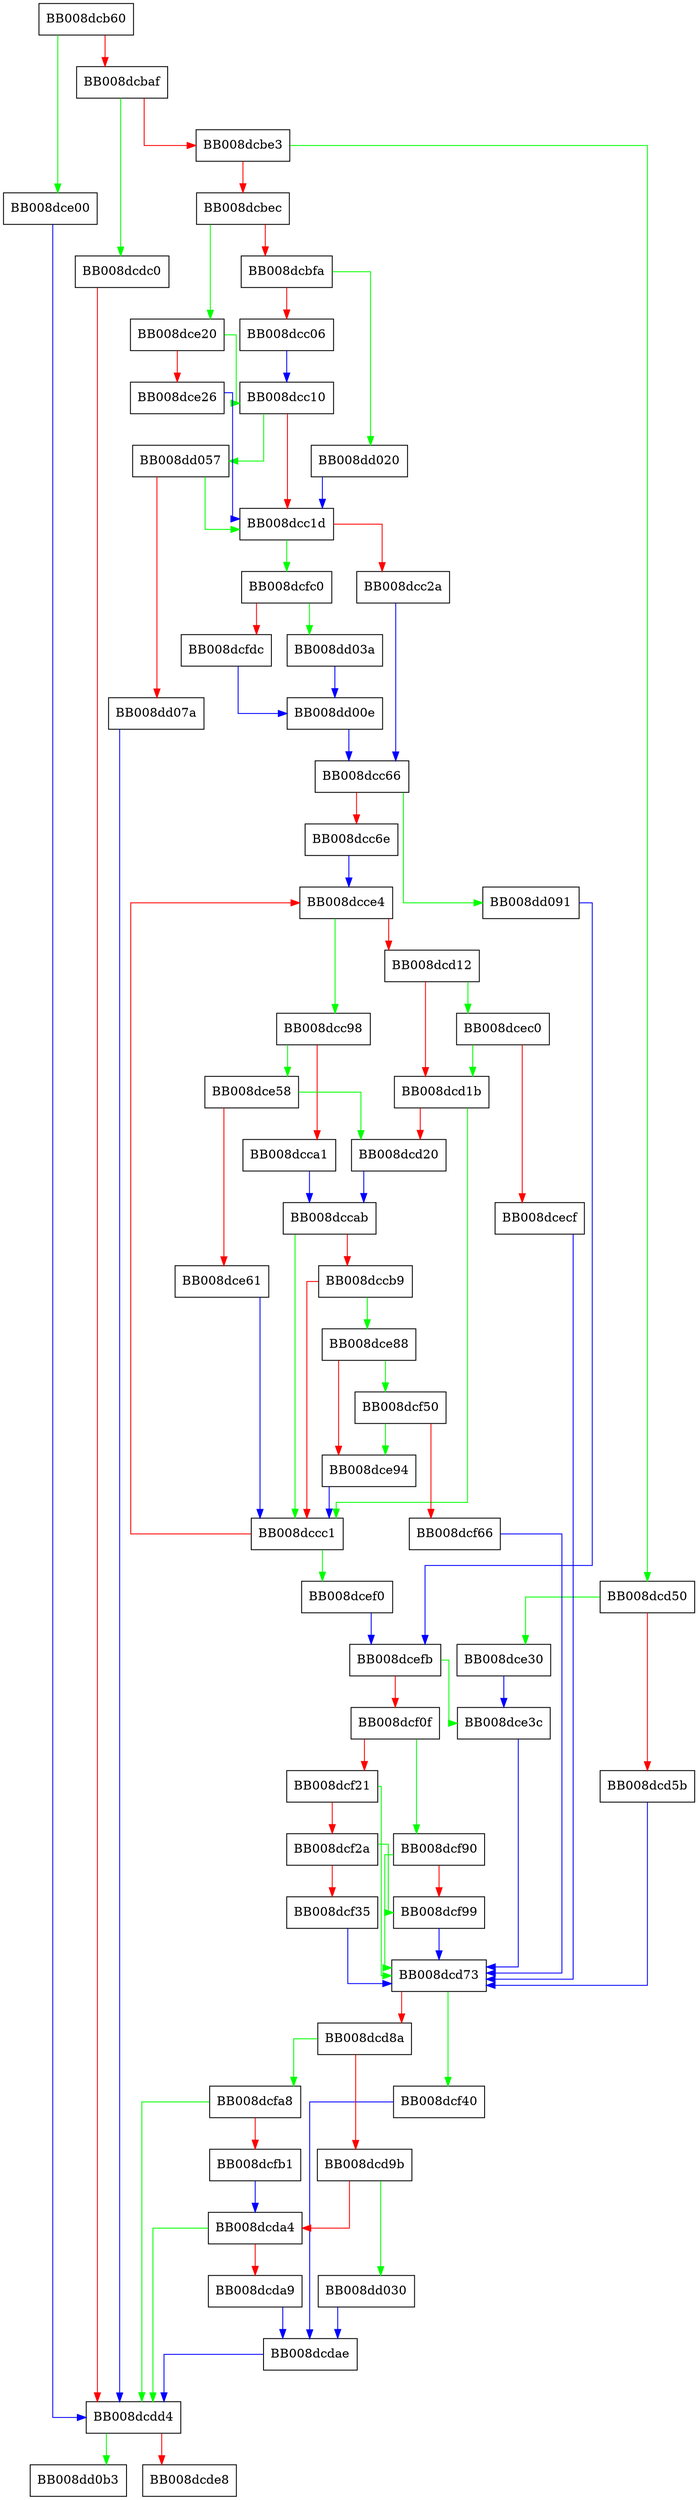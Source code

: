 digraph gethostbyname_r {
  node [shape="box"];
  graph [splines=ortho];
  BB008dcb60 -> BB008dce00 [color="green"];
  BB008dcb60 -> BB008dcbaf [color="red"];
  BB008dcbaf -> BB008dcdc0 [color="green"];
  BB008dcbaf -> BB008dcbe3 [color="red"];
  BB008dcbe3 -> BB008dcd50 [color="green"];
  BB008dcbe3 -> BB008dcbec [color="red"];
  BB008dcbec -> BB008dce20 [color="green"];
  BB008dcbec -> BB008dcbfa [color="red"];
  BB008dcbfa -> BB008dd020 [color="green"];
  BB008dcbfa -> BB008dcc06 [color="red"];
  BB008dcc06 -> BB008dcc10 [color="blue"];
  BB008dcc10 -> BB008dd057 [color="green"];
  BB008dcc10 -> BB008dcc1d [color="red"];
  BB008dcc1d -> BB008dcfc0 [color="green"];
  BB008dcc1d -> BB008dcc2a [color="red"];
  BB008dcc2a -> BB008dcc66 [color="blue"];
  BB008dcc66 -> BB008dd091 [color="green"];
  BB008dcc66 -> BB008dcc6e [color="red"];
  BB008dcc6e -> BB008dcce4 [color="blue"];
  BB008dcc98 -> BB008dce58 [color="green"];
  BB008dcc98 -> BB008dcca1 [color="red"];
  BB008dcca1 -> BB008dccab [color="blue"];
  BB008dccab -> BB008dccc1 [color="green"];
  BB008dccab -> BB008dccb9 [color="red"];
  BB008dccb9 -> BB008dce88 [color="green"];
  BB008dccb9 -> BB008dccc1 [color="red"];
  BB008dccc1 -> BB008dcef0 [color="green"];
  BB008dccc1 -> BB008dcce4 [color="red"];
  BB008dcce4 -> BB008dcc98 [color="green"];
  BB008dcce4 -> BB008dcd12 [color="red"];
  BB008dcd12 -> BB008dcec0 [color="green"];
  BB008dcd12 -> BB008dcd1b [color="red"];
  BB008dcd1b -> BB008dccc1 [color="green"];
  BB008dcd1b -> BB008dcd20 [color="red"];
  BB008dcd20 -> BB008dccab [color="blue"];
  BB008dcd50 -> BB008dce30 [color="green"];
  BB008dcd50 -> BB008dcd5b [color="red"];
  BB008dcd5b -> BB008dcd73 [color="blue"];
  BB008dcd73 -> BB008dcf40 [color="green"];
  BB008dcd73 -> BB008dcd8a [color="red"];
  BB008dcd8a -> BB008dcfa8 [color="green"];
  BB008dcd8a -> BB008dcd9b [color="red"];
  BB008dcd9b -> BB008dd030 [color="green"];
  BB008dcd9b -> BB008dcda4 [color="red"];
  BB008dcda4 -> BB008dcdd4 [color="green"];
  BB008dcda4 -> BB008dcda9 [color="red"];
  BB008dcda9 -> BB008dcdae [color="blue"];
  BB008dcdae -> BB008dcdd4 [color="blue"];
  BB008dcdc0 -> BB008dcdd4 [color="red"];
  BB008dcdd4 -> BB008dd0b3 [color="green"];
  BB008dcdd4 -> BB008dcde8 [color="red"];
  BB008dce00 -> BB008dcdd4 [color="blue"];
  BB008dce20 -> BB008dcc10 [color="green"];
  BB008dce20 -> BB008dce26 [color="red"];
  BB008dce26 -> BB008dcc1d [color="blue"];
  BB008dce30 -> BB008dce3c [color="blue"];
  BB008dce3c -> BB008dcd73 [color="blue"];
  BB008dce58 -> BB008dcd20 [color="green"];
  BB008dce58 -> BB008dce61 [color="red"];
  BB008dce61 -> BB008dccc1 [color="blue"];
  BB008dce88 -> BB008dcf50 [color="green"];
  BB008dce88 -> BB008dce94 [color="red"];
  BB008dce94 -> BB008dccc1 [color="blue"];
  BB008dcec0 -> BB008dcd1b [color="green"];
  BB008dcec0 -> BB008dcecf [color="red"];
  BB008dcecf -> BB008dcd73 [color="blue"];
  BB008dcef0 -> BB008dcefb [color="blue"];
  BB008dcefb -> BB008dce3c [color="green"];
  BB008dcefb -> BB008dcf0f [color="red"];
  BB008dcf0f -> BB008dcf90 [color="green"];
  BB008dcf0f -> BB008dcf21 [color="red"];
  BB008dcf21 -> BB008dcd73 [color="green"];
  BB008dcf21 -> BB008dcf2a [color="red"];
  BB008dcf2a -> BB008dcf99 [color="green"];
  BB008dcf2a -> BB008dcf35 [color="red"];
  BB008dcf35 -> BB008dcd73 [color="blue"];
  BB008dcf40 -> BB008dcdae [color="blue"];
  BB008dcf50 -> BB008dce94 [color="green"];
  BB008dcf50 -> BB008dcf66 [color="red"];
  BB008dcf66 -> BB008dcd73 [color="blue"];
  BB008dcf90 -> BB008dcd73 [color="green"];
  BB008dcf90 -> BB008dcf99 [color="red"];
  BB008dcf99 -> BB008dcd73 [color="blue"];
  BB008dcfa8 -> BB008dcdd4 [color="green"];
  BB008dcfa8 -> BB008dcfb1 [color="red"];
  BB008dcfb1 -> BB008dcda4 [color="blue"];
  BB008dcfc0 -> BB008dd03a [color="green"];
  BB008dcfc0 -> BB008dcfdc [color="red"];
  BB008dcfdc -> BB008dd00e [color="blue"];
  BB008dd00e -> BB008dcc66 [color="blue"];
  BB008dd020 -> BB008dcc1d [color="blue"];
  BB008dd030 -> BB008dcdae [color="blue"];
  BB008dd03a -> BB008dd00e [color="blue"];
  BB008dd057 -> BB008dcc1d [color="green"];
  BB008dd057 -> BB008dd07a [color="red"];
  BB008dd07a -> BB008dcdd4 [color="blue"];
  BB008dd091 -> BB008dcefb [color="blue"];
}